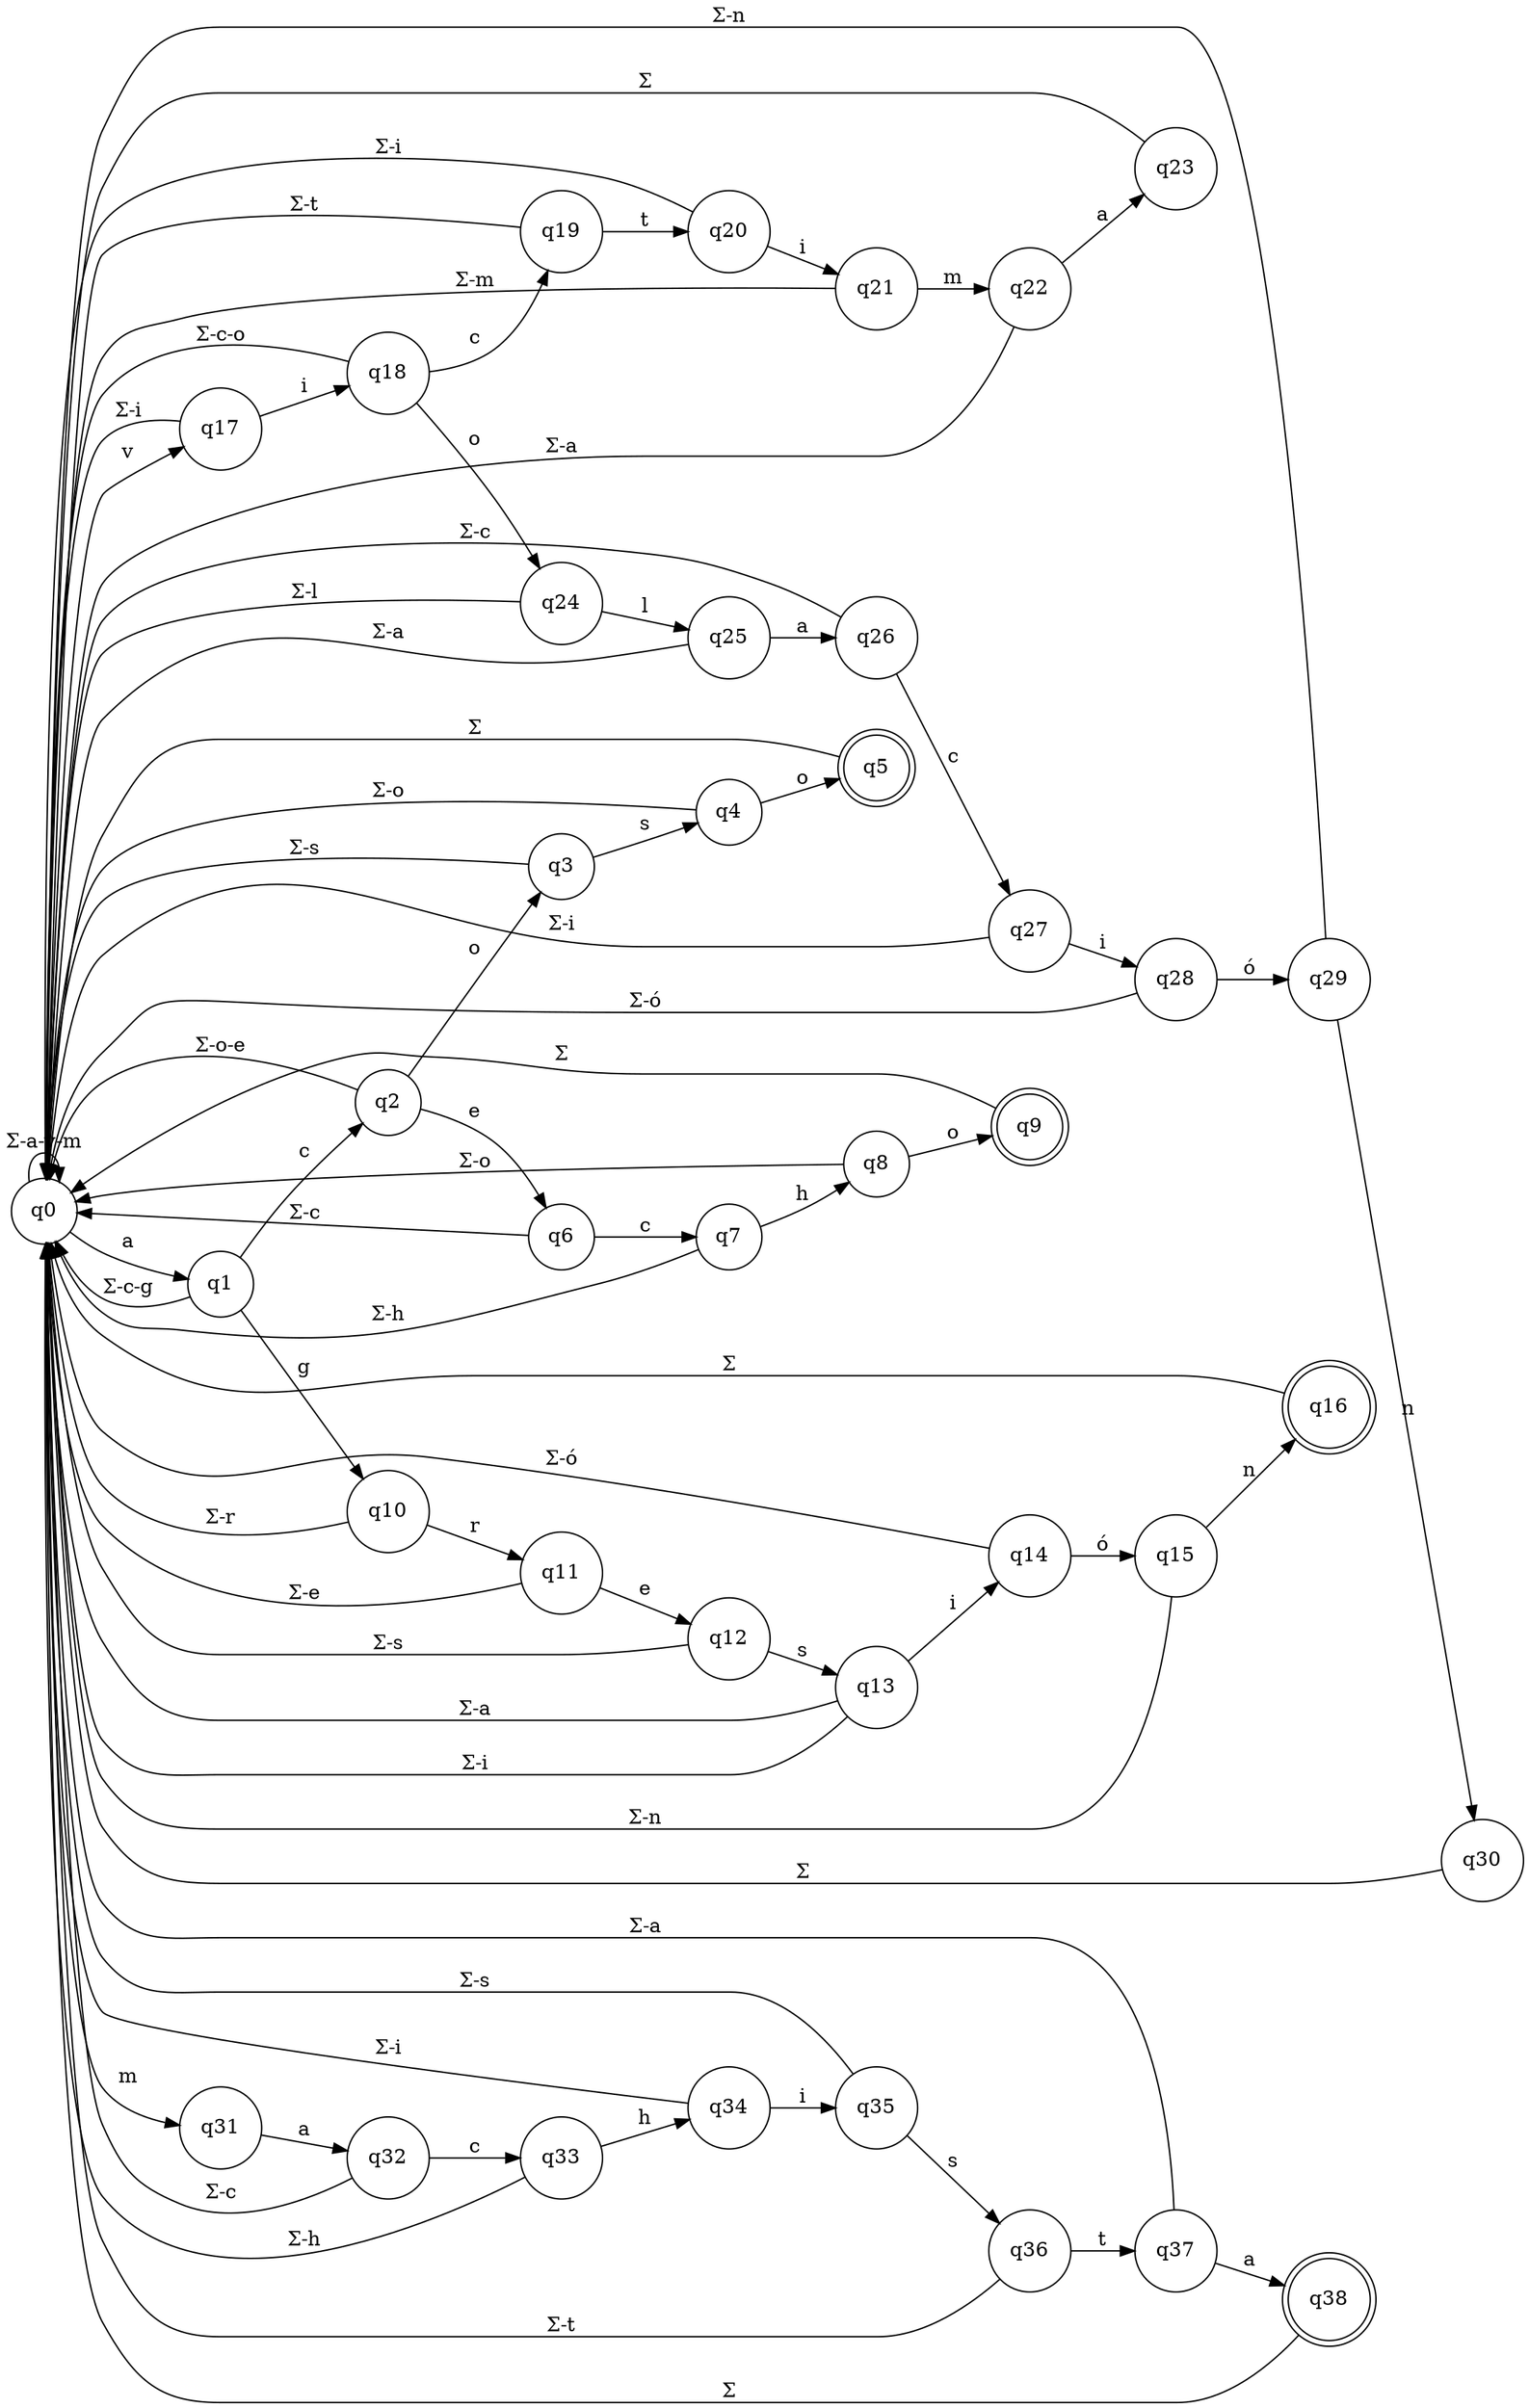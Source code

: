 digraph AFD {
    rankdir=LR;
    size="25";

    // Estados
    node [shape = circle];
    q0; q1; q2; q3; q4; q6; q7; q8;
    q10; q11; q12; q13; q14; q15;
    q17; q18; q19; q20; q21; q22; q23; q24; q25; q26; q27 q28; q29;
    q30; q31; q32; q33; q34; q35; q36; q37;

    // Estados de aceptación
    node [shape = doublecircle];
    q5; q9; q16; q23; q30; q38;
    // q5; q9; q18; q24; q31; q38;

    // Transiciones
    node [shape = circle];
    q0 -> q0 [label = "Σ-a-v-m"];

    // "acoso" y "acecho"
    q0 -> q1 [label = "a"];
    q1 -> q2 [label = "c"];
    q2 -> q3 [label = "o"];
    q3 -> q4 [label = "s"];
    q4 -> q5 [label = "o"];
    // variante "acecho"
    q2 -> q6 [label = "e"];
    q6 -> q7 [label = "c"];
    q7 -> q8 [label = "h"];
    q8 -> q9 [label = "o"];
    q1 -> q0 [label = "Σ-c-g"];
    q2 -> q0 [label = "Σ-o-e"];
    q3 -> q0 [label = "Σ-s"];
    q4 -> q0 [label = "Σ-o"];
    q5 -> q0 [label = "Σ"];
    q6 -> q0 [label = "Σ-c"];
    q7 -> q0 [label = "Σ-h"];
    q8 -> q0 [label = "Σ-o"];
    q9 -> q0 [label = "Σ"];

    // "agresión"
    q1 -> q10 [label = "g"];
    q10 -> q11 [label = "r"];
    q11 -> q12 [label = "e"];
    q12 -> q13 [label = "s"];
    q13 -> q14 [label = "i"];
    q14 -> q15 [label = "ó"];
    q15 -> q16 [label = "n"];
    q10 -> q0 [label = "Σ-r"];
    q11 -> q0 [label = "Σ-e"];
    q12 -> q0 [label = "Σ-s"];
    q13 -> q0 [label = "Σ-i"];
    q14 -> q0 [label = "Σ-ó"];
    q15 -> q0 [label = "Σ-n"];
    q16 -> q0 [label = "Σ"];

    // "víctima"
    q0 -> q17 [label = "v"];
    q17 -> q18 [label = "i"];
    q18 -> q19 [label = "c"];
    q19 -> q20 [label = "t"];
    q20 -> q21 [label = "i"];
    q21 -> q22 [label = "m"];
    q22 -> q23 [label = "a"];
    q17 -> q0 [label = "Σ-i"];
    q18 -> q0 [label = "Σ-c-o"];
    q19 -> q0 [label = "Σ-t"];
    q20 -> q0 [label = "Σ-i"];
    q21 -> q0 [label = "Σ-m"];
    q22 -> q0 [label = "Σ-a"];
    q23 -> q0 [label = "Σ"];

    // "violación"
    q18 -> q24 [label = "o"];
    q24 -> q25 [label = "l"];
    q25 -> q26 [label = "a"];
    q26 -> q27 [label = "c"];
    q27 -> q28 [label = "i"];
    q28 -> q29 [label = "ó"];
    q29 -> q30 [label = "n"];
    q24 -> q0 [label = "Σ-l"];
    q25 -> q0 [label = "Σ-a"];
    q26 -> q0 [label = "Σ-c"];
    q27 -> q0 [label = "Σ-i"];
    q28 -> q0 [label = "Σ-ó"];
    q29 -> q0 [label = "Σ-n"];
    q30 -> q0 [label = "Σ"];

    // "machista"
    q0 -> q31 [label = "m"];
    q31 -> q32 [label = "a"];
    q32 -> q33 [label = "c"];
    q33 -> q34 [label = "h"];
    q34 -> q35 [label = "i"];
    q35 -> q36 [label = "s"];
    q36 -> q37 [label = "t"];
    q37 -> q38 [label = "a"];
    q13 -> q0 [label = "Σ-a"];
    q32 -> q0 [label = "Σ-c"];
    q33 -> q0 [label = "Σ-h"];
    q34 -> q0 [label = "Σ-i"];
    q35 -> q0 [label = "Σ-s"];
    q36 -> q0 [label = "Σ-t"];
    q37 -> q0 [label = "Σ-a"];
    q38 -> q0 [label = "Σ"];

}